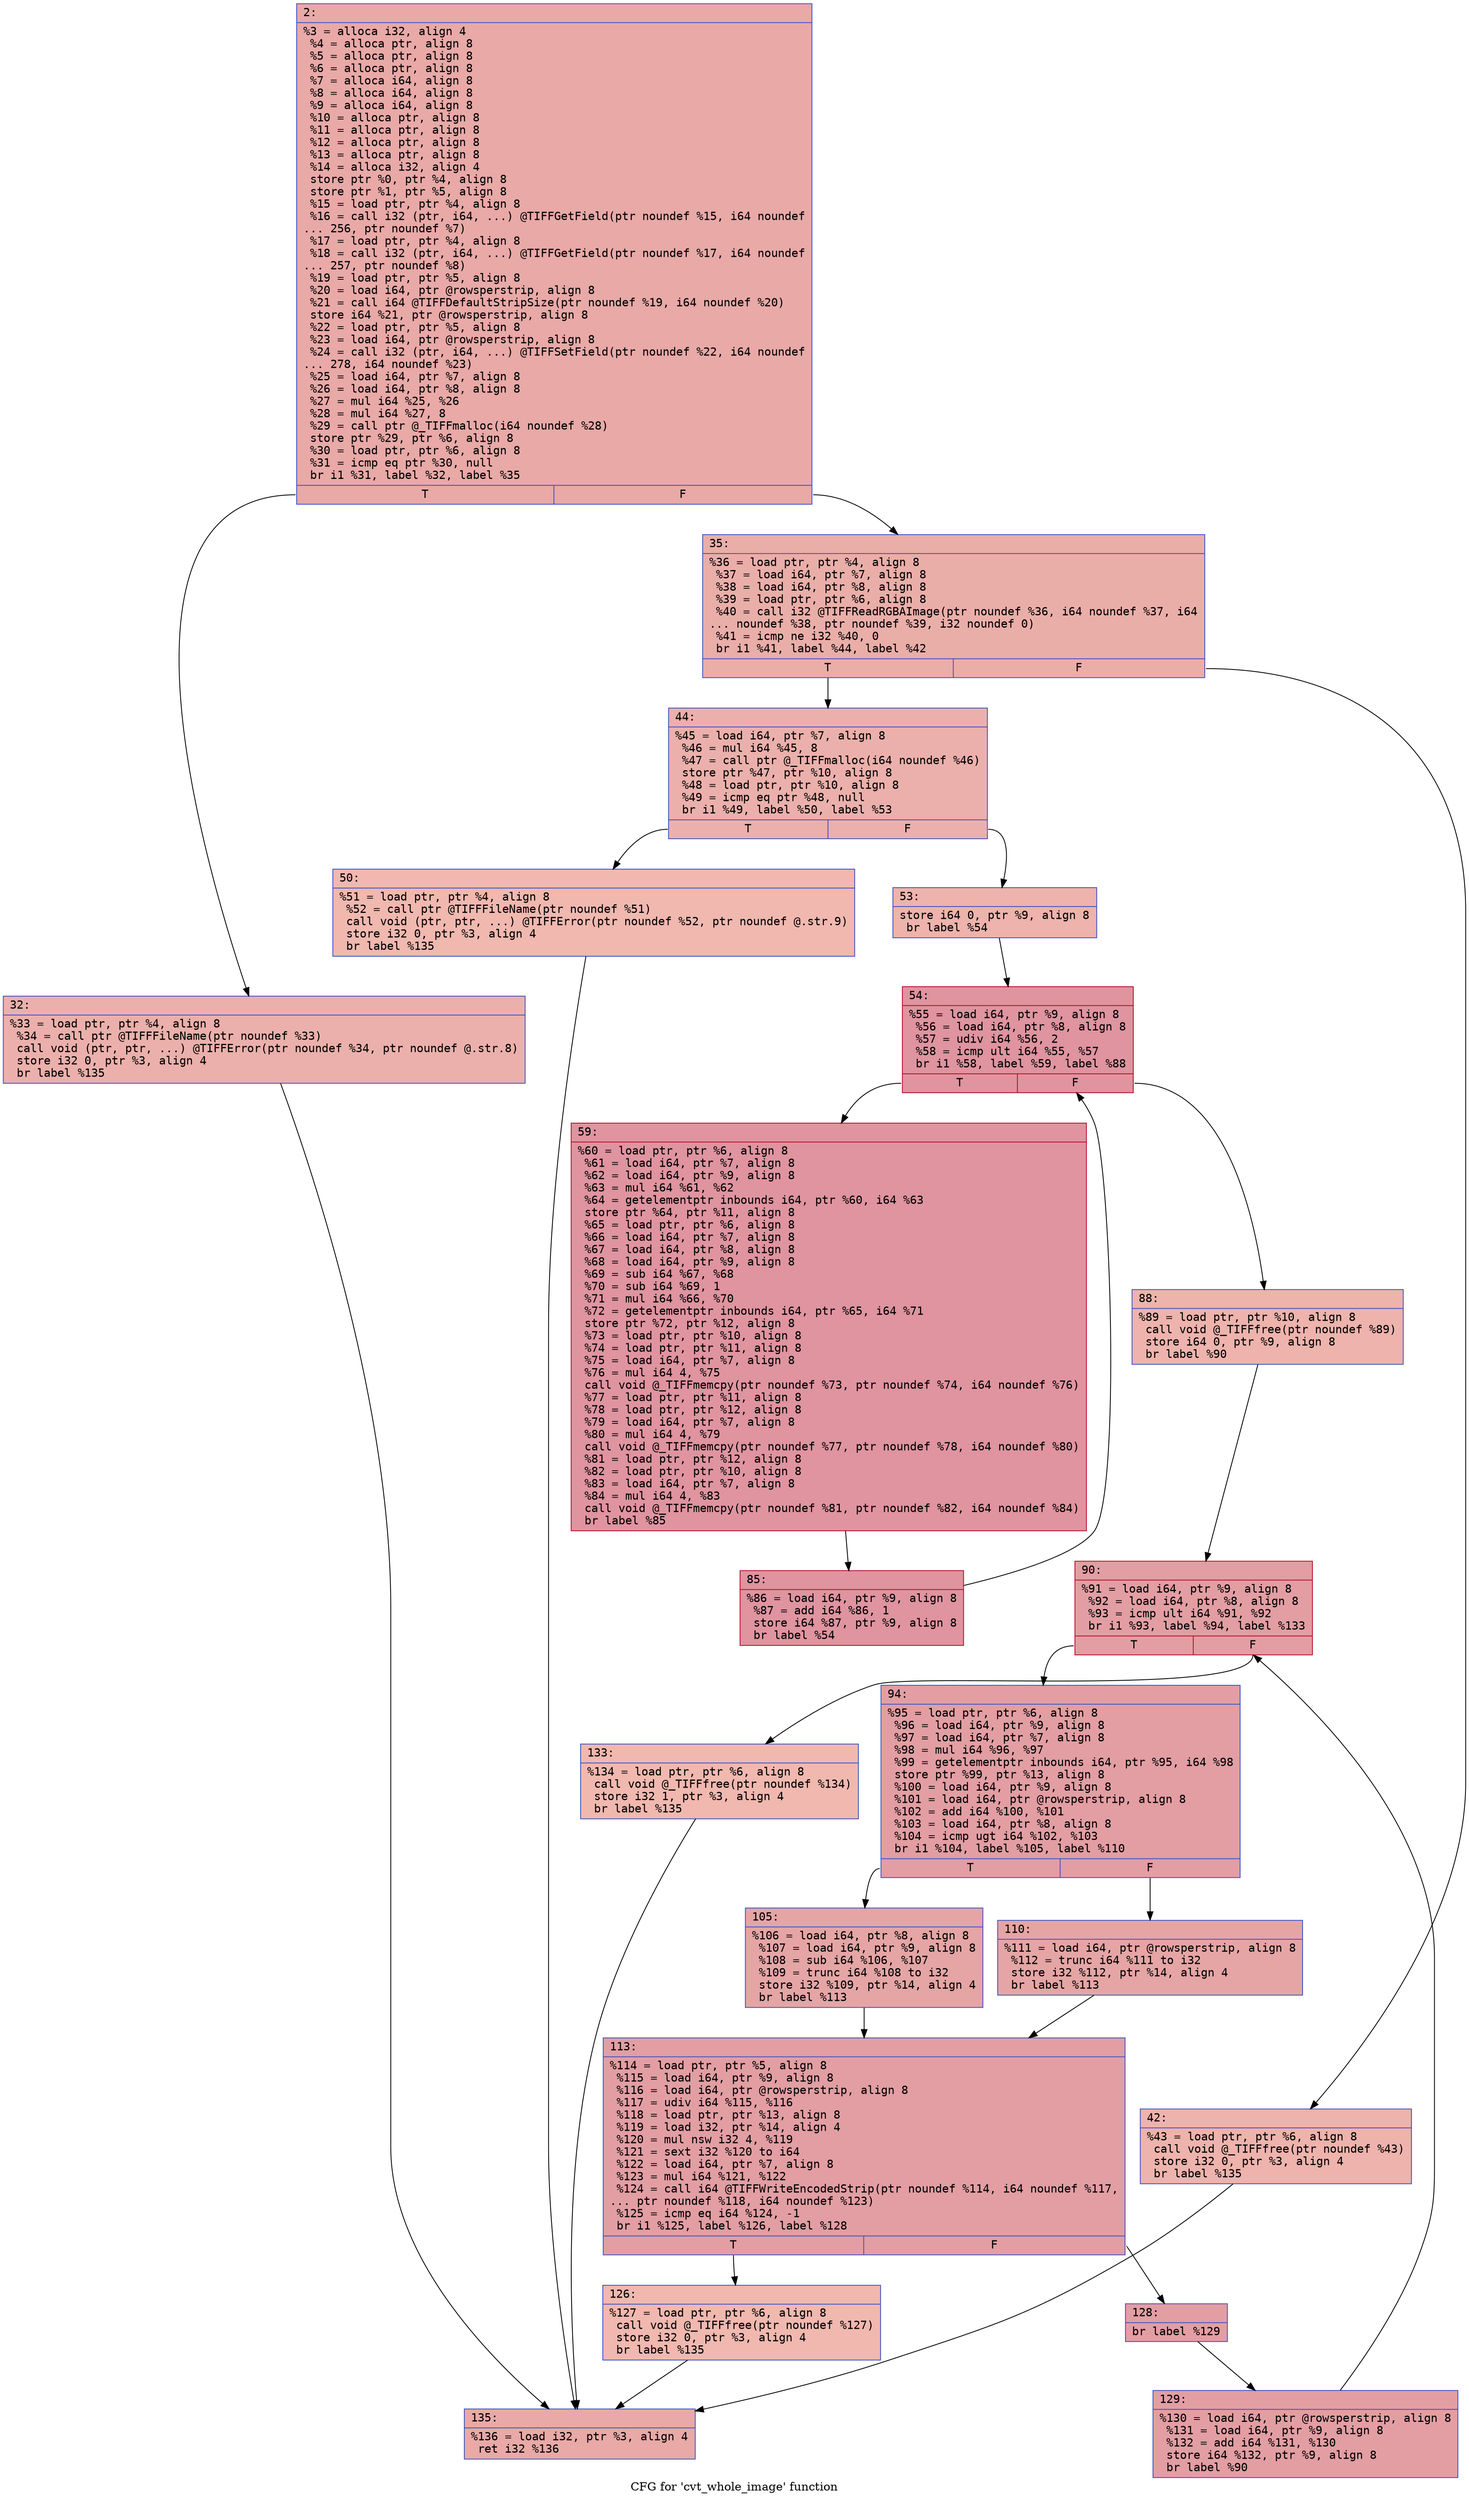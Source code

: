 digraph "CFG for 'cvt_whole_image' function" {
	label="CFG for 'cvt_whole_image' function";

	Node0x6000023b4960 [shape=record,color="#3d50c3ff", style=filled, fillcolor="#ca3b3770" fontname="Courier",label="{2:\l|  %3 = alloca i32, align 4\l  %4 = alloca ptr, align 8\l  %5 = alloca ptr, align 8\l  %6 = alloca ptr, align 8\l  %7 = alloca i64, align 8\l  %8 = alloca i64, align 8\l  %9 = alloca i64, align 8\l  %10 = alloca ptr, align 8\l  %11 = alloca ptr, align 8\l  %12 = alloca ptr, align 8\l  %13 = alloca ptr, align 8\l  %14 = alloca i32, align 4\l  store ptr %0, ptr %4, align 8\l  store ptr %1, ptr %5, align 8\l  %15 = load ptr, ptr %4, align 8\l  %16 = call i32 (ptr, i64, ...) @TIFFGetField(ptr noundef %15, i64 noundef\l... 256, ptr noundef %7)\l  %17 = load ptr, ptr %4, align 8\l  %18 = call i32 (ptr, i64, ...) @TIFFGetField(ptr noundef %17, i64 noundef\l... 257, ptr noundef %8)\l  %19 = load ptr, ptr %5, align 8\l  %20 = load i64, ptr @rowsperstrip, align 8\l  %21 = call i64 @TIFFDefaultStripSize(ptr noundef %19, i64 noundef %20)\l  store i64 %21, ptr @rowsperstrip, align 8\l  %22 = load ptr, ptr %5, align 8\l  %23 = load i64, ptr @rowsperstrip, align 8\l  %24 = call i32 (ptr, i64, ...) @TIFFSetField(ptr noundef %22, i64 noundef\l... 278, i64 noundef %23)\l  %25 = load i64, ptr %7, align 8\l  %26 = load i64, ptr %8, align 8\l  %27 = mul i64 %25, %26\l  %28 = mul i64 %27, 8\l  %29 = call ptr @_TIFFmalloc(i64 noundef %28)\l  store ptr %29, ptr %6, align 8\l  %30 = load ptr, ptr %6, align 8\l  %31 = icmp eq ptr %30, null\l  br i1 %31, label %32, label %35\l|{<s0>T|<s1>F}}"];
	Node0x6000023b4960:s0 -> Node0x6000023b49b0[tooltip="2 -> 32\nProbability 37.50%" ];
	Node0x6000023b4960:s1 -> Node0x6000023b4a00[tooltip="2 -> 35\nProbability 62.50%" ];
	Node0x6000023b49b0 [shape=record,color="#3d50c3ff", style=filled, fillcolor="#d24b4070" fontname="Courier",label="{32:\l|  %33 = load ptr, ptr %4, align 8\l  %34 = call ptr @TIFFFileName(ptr noundef %33)\l  call void (ptr, ptr, ...) @TIFFError(ptr noundef %34, ptr noundef @.str.8)\l  store i32 0, ptr %3, align 4\l  br label %135\l}"];
	Node0x6000023b49b0 -> Node0x6000023b4fa0[tooltip="32 -> 135\nProbability 100.00%" ];
	Node0x6000023b4a00 [shape=record,color="#3d50c3ff", style=filled, fillcolor="#d0473d70" fontname="Courier",label="{35:\l|  %36 = load ptr, ptr %4, align 8\l  %37 = load i64, ptr %7, align 8\l  %38 = load i64, ptr %8, align 8\l  %39 = load ptr, ptr %6, align 8\l  %40 = call i32 @TIFFReadRGBAImage(ptr noundef %36, i64 noundef %37, i64\l... noundef %38, ptr noundef %39, i32 noundef 0)\l  %41 = icmp ne i32 %40, 0\l  br i1 %41, label %44, label %42\l|{<s0>T|<s1>F}}"];
	Node0x6000023b4a00:s0 -> Node0x6000023b4aa0[tooltip="35 -> 44\nProbability 62.50%" ];
	Node0x6000023b4a00:s1 -> Node0x6000023b4a50[tooltip="35 -> 42\nProbability 37.50%" ];
	Node0x6000023b4a50 [shape=record,color="#3d50c3ff", style=filled, fillcolor="#d6524470" fontname="Courier",label="{42:\l|  %43 = load ptr, ptr %6, align 8\l  call void @_TIFFfree(ptr noundef %43)\l  store i32 0, ptr %3, align 4\l  br label %135\l}"];
	Node0x6000023b4a50 -> Node0x6000023b4fa0[tooltip="42 -> 135\nProbability 100.00%" ];
	Node0x6000023b4aa0 [shape=record,color="#3d50c3ff", style=filled, fillcolor="#d24b4070" fontname="Courier",label="{44:\l|  %45 = load i64, ptr %7, align 8\l  %46 = mul i64 %45, 8\l  %47 = call ptr @_TIFFmalloc(i64 noundef %46)\l  store ptr %47, ptr %10, align 8\l  %48 = load ptr, ptr %10, align 8\l  %49 = icmp eq ptr %48, null\l  br i1 %49, label %50, label %53\l|{<s0>T|<s1>F}}"];
	Node0x6000023b4aa0:s0 -> Node0x6000023b4af0[tooltip="44 -> 50\nProbability 37.50%" ];
	Node0x6000023b4aa0:s1 -> Node0x6000023b4b40[tooltip="44 -> 53\nProbability 62.50%" ];
	Node0x6000023b4af0 [shape=record,color="#3d50c3ff", style=filled, fillcolor="#dc5d4a70" fontname="Courier",label="{50:\l|  %51 = load ptr, ptr %4, align 8\l  %52 = call ptr @TIFFFileName(ptr noundef %51)\l  call void (ptr, ptr, ...) @TIFFError(ptr noundef %52, ptr noundef @.str.9)\l  store i32 0, ptr %3, align 4\l  br label %135\l}"];
	Node0x6000023b4af0 -> Node0x6000023b4fa0[tooltip="50 -> 135\nProbability 100.00%" ];
	Node0x6000023b4b40 [shape=record,color="#3d50c3ff", style=filled, fillcolor="#d6524470" fontname="Courier",label="{53:\l|  store i64 0, ptr %9, align 8\l  br label %54\l}"];
	Node0x6000023b4b40 -> Node0x6000023b4b90[tooltip="53 -> 54\nProbability 100.00%" ];
	Node0x6000023b4b90 [shape=record,color="#b70d28ff", style=filled, fillcolor="#b70d2870" fontname="Courier",label="{54:\l|  %55 = load i64, ptr %9, align 8\l  %56 = load i64, ptr %8, align 8\l  %57 = udiv i64 %56, 2\l  %58 = icmp ult i64 %55, %57\l  br i1 %58, label %59, label %88\l|{<s0>T|<s1>F}}"];
	Node0x6000023b4b90:s0 -> Node0x6000023b4be0[tooltip="54 -> 59\nProbability 96.88%" ];
	Node0x6000023b4b90:s1 -> Node0x6000023b4c80[tooltip="54 -> 88\nProbability 3.12%" ];
	Node0x6000023b4be0 [shape=record,color="#b70d28ff", style=filled, fillcolor="#b70d2870" fontname="Courier",label="{59:\l|  %60 = load ptr, ptr %6, align 8\l  %61 = load i64, ptr %7, align 8\l  %62 = load i64, ptr %9, align 8\l  %63 = mul i64 %61, %62\l  %64 = getelementptr inbounds i64, ptr %60, i64 %63\l  store ptr %64, ptr %11, align 8\l  %65 = load ptr, ptr %6, align 8\l  %66 = load i64, ptr %7, align 8\l  %67 = load i64, ptr %8, align 8\l  %68 = load i64, ptr %9, align 8\l  %69 = sub i64 %67, %68\l  %70 = sub i64 %69, 1\l  %71 = mul i64 %66, %70\l  %72 = getelementptr inbounds i64, ptr %65, i64 %71\l  store ptr %72, ptr %12, align 8\l  %73 = load ptr, ptr %10, align 8\l  %74 = load ptr, ptr %11, align 8\l  %75 = load i64, ptr %7, align 8\l  %76 = mul i64 4, %75\l  call void @_TIFFmemcpy(ptr noundef %73, ptr noundef %74, i64 noundef %76)\l  %77 = load ptr, ptr %11, align 8\l  %78 = load ptr, ptr %12, align 8\l  %79 = load i64, ptr %7, align 8\l  %80 = mul i64 4, %79\l  call void @_TIFFmemcpy(ptr noundef %77, ptr noundef %78, i64 noundef %80)\l  %81 = load ptr, ptr %12, align 8\l  %82 = load ptr, ptr %10, align 8\l  %83 = load i64, ptr %7, align 8\l  %84 = mul i64 4, %83\l  call void @_TIFFmemcpy(ptr noundef %81, ptr noundef %82, i64 noundef %84)\l  br label %85\l}"];
	Node0x6000023b4be0 -> Node0x6000023b4c30[tooltip="59 -> 85\nProbability 100.00%" ];
	Node0x6000023b4c30 [shape=record,color="#b70d28ff", style=filled, fillcolor="#b70d2870" fontname="Courier",label="{85:\l|  %86 = load i64, ptr %9, align 8\l  %87 = add i64 %86, 1\l  store i64 %87, ptr %9, align 8\l  br label %54\l}"];
	Node0x6000023b4c30 -> Node0x6000023b4b90[tooltip="85 -> 54\nProbability 100.00%" ];
	Node0x6000023b4c80 [shape=record,color="#3d50c3ff", style=filled, fillcolor="#d6524470" fontname="Courier",label="{88:\l|  %89 = load ptr, ptr %10, align 8\l  call void @_TIFFfree(ptr noundef %89)\l  store i64 0, ptr %9, align 8\l  br label %90\l}"];
	Node0x6000023b4c80 -> Node0x6000023b4cd0[tooltip="88 -> 90\nProbability 100.00%" ];
	Node0x6000023b4cd0 [shape=record,color="#b70d28ff", style=filled, fillcolor="#be242e70" fontname="Courier",label="{90:\l|  %91 = load i64, ptr %9, align 8\l  %92 = load i64, ptr %8, align 8\l  %93 = icmp ult i64 %91, %92\l  br i1 %93, label %94, label %133\l|{<s0>T|<s1>F}}"];
	Node0x6000023b4cd0:s0 -> Node0x6000023b4d20[tooltip="90 -> 94\nProbability 96.88%" ];
	Node0x6000023b4cd0:s1 -> Node0x6000023b4f50[tooltip="90 -> 133\nProbability 3.12%" ];
	Node0x6000023b4d20 [shape=record,color="#3d50c3ff", style=filled, fillcolor="#be242e70" fontname="Courier",label="{94:\l|  %95 = load ptr, ptr %6, align 8\l  %96 = load i64, ptr %9, align 8\l  %97 = load i64, ptr %7, align 8\l  %98 = mul i64 %96, %97\l  %99 = getelementptr inbounds i64, ptr %95, i64 %98\l  store ptr %99, ptr %13, align 8\l  %100 = load i64, ptr %9, align 8\l  %101 = load i64, ptr @rowsperstrip, align 8\l  %102 = add i64 %100, %101\l  %103 = load i64, ptr %8, align 8\l  %104 = icmp ugt i64 %102, %103\l  br i1 %104, label %105, label %110\l|{<s0>T|<s1>F}}"];
	Node0x6000023b4d20:s0 -> Node0x6000023b4d70[tooltip="94 -> 105\nProbability 50.00%" ];
	Node0x6000023b4d20:s1 -> Node0x6000023b4dc0[tooltip="94 -> 110\nProbability 50.00%" ];
	Node0x6000023b4d70 [shape=record,color="#3d50c3ff", style=filled, fillcolor="#c5333470" fontname="Courier",label="{105:\l|  %106 = load i64, ptr %8, align 8\l  %107 = load i64, ptr %9, align 8\l  %108 = sub i64 %106, %107\l  %109 = trunc i64 %108 to i32\l  store i32 %109, ptr %14, align 4\l  br label %113\l}"];
	Node0x6000023b4d70 -> Node0x6000023b4e10[tooltip="105 -> 113\nProbability 100.00%" ];
	Node0x6000023b4dc0 [shape=record,color="#3d50c3ff", style=filled, fillcolor="#c5333470" fontname="Courier",label="{110:\l|  %111 = load i64, ptr @rowsperstrip, align 8\l  %112 = trunc i64 %111 to i32\l  store i32 %112, ptr %14, align 4\l  br label %113\l}"];
	Node0x6000023b4dc0 -> Node0x6000023b4e10[tooltip="110 -> 113\nProbability 100.00%" ];
	Node0x6000023b4e10 [shape=record,color="#3d50c3ff", style=filled, fillcolor="#be242e70" fontname="Courier",label="{113:\l|  %114 = load ptr, ptr %5, align 8\l  %115 = load i64, ptr %9, align 8\l  %116 = load i64, ptr @rowsperstrip, align 8\l  %117 = udiv i64 %115, %116\l  %118 = load ptr, ptr %13, align 8\l  %119 = load i32, ptr %14, align 4\l  %120 = mul nsw i32 4, %119\l  %121 = sext i32 %120 to i64\l  %122 = load i64, ptr %7, align 8\l  %123 = mul i64 %121, %122\l  %124 = call i64 @TIFFWriteEncodedStrip(ptr noundef %114, i64 noundef %117,\l... ptr noundef %118, i64 noundef %123)\l  %125 = icmp eq i64 %124, -1\l  br i1 %125, label %126, label %128\l|{<s0>T|<s1>F}}"];
	Node0x6000023b4e10:s0 -> Node0x6000023b4e60[tooltip="113 -> 126\nProbability 3.12%" ];
	Node0x6000023b4e10:s1 -> Node0x6000023b4eb0[tooltip="113 -> 128\nProbability 96.88%" ];
	Node0x6000023b4e60 [shape=record,color="#3d50c3ff", style=filled, fillcolor="#dc5d4a70" fontname="Courier",label="{126:\l|  %127 = load ptr, ptr %6, align 8\l  call void @_TIFFfree(ptr noundef %127)\l  store i32 0, ptr %3, align 4\l  br label %135\l}"];
	Node0x6000023b4e60 -> Node0x6000023b4fa0[tooltip="126 -> 135\nProbability 100.00%" ];
	Node0x6000023b4eb0 [shape=record,color="#3d50c3ff", style=filled, fillcolor="#be242e70" fontname="Courier",label="{128:\l|  br label %129\l}"];
	Node0x6000023b4eb0 -> Node0x6000023b4f00[tooltip="128 -> 129\nProbability 100.00%" ];
	Node0x6000023b4f00 [shape=record,color="#3d50c3ff", style=filled, fillcolor="#be242e70" fontname="Courier",label="{129:\l|  %130 = load i64, ptr @rowsperstrip, align 8\l  %131 = load i64, ptr %9, align 8\l  %132 = add i64 %131, %130\l  store i64 %132, ptr %9, align 8\l  br label %90\l}"];
	Node0x6000023b4f00 -> Node0x6000023b4cd0[tooltip="129 -> 90\nProbability 100.00%" ];
	Node0x6000023b4f50 [shape=record,color="#3d50c3ff", style=filled, fillcolor="#dc5d4a70" fontname="Courier",label="{133:\l|  %134 = load ptr, ptr %6, align 8\l  call void @_TIFFfree(ptr noundef %134)\l  store i32 1, ptr %3, align 4\l  br label %135\l}"];
	Node0x6000023b4f50 -> Node0x6000023b4fa0[tooltip="133 -> 135\nProbability 100.00%" ];
	Node0x6000023b4fa0 [shape=record,color="#3d50c3ff", style=filled, fillcolor="#ca3b3770" fontname="Courier",label="{135:\l|  %136 = load i32, ptr %3, align 4\l  ret i32 %136\l}"];
}
